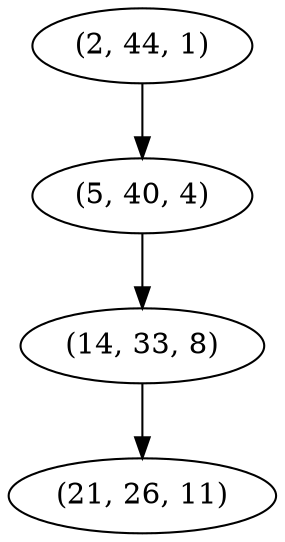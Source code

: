 digraph tree {
    "(2, 44, 1)";
    "(5, 40, 4)";
    "(14, 33, 8)";
    "(21, 26, 11)";
    "(2, 44, 1)" -> "(5, 40, 4)";
    "(5, 40, 4)" -> "(14, 33, 8)";
    "(14, 33, 8)" -> "(21, 26, 11)";
}
